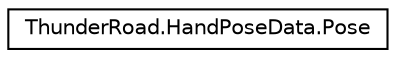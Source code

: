 digraph "Graphical Class Hierarchy"
{
 // LATEX_PDF_SIZE
  edge [fontname="Helvetica",fontsize="10",labelfontname="Helvetica",labelfontsize="10"];
  node [fontname="Helvetica",fontsize="10",shape=record];
  rankdir="LR";
  Node0 [label="ThunderRoad.HandPoseData.Pose",height=0.2,width=0.4,color="black", fillcolor="white", style="filled",URL="$class_thunder_road_1_1_hand_pose_data_1_1_pose.html",tooltip="Class Pose."];
}
